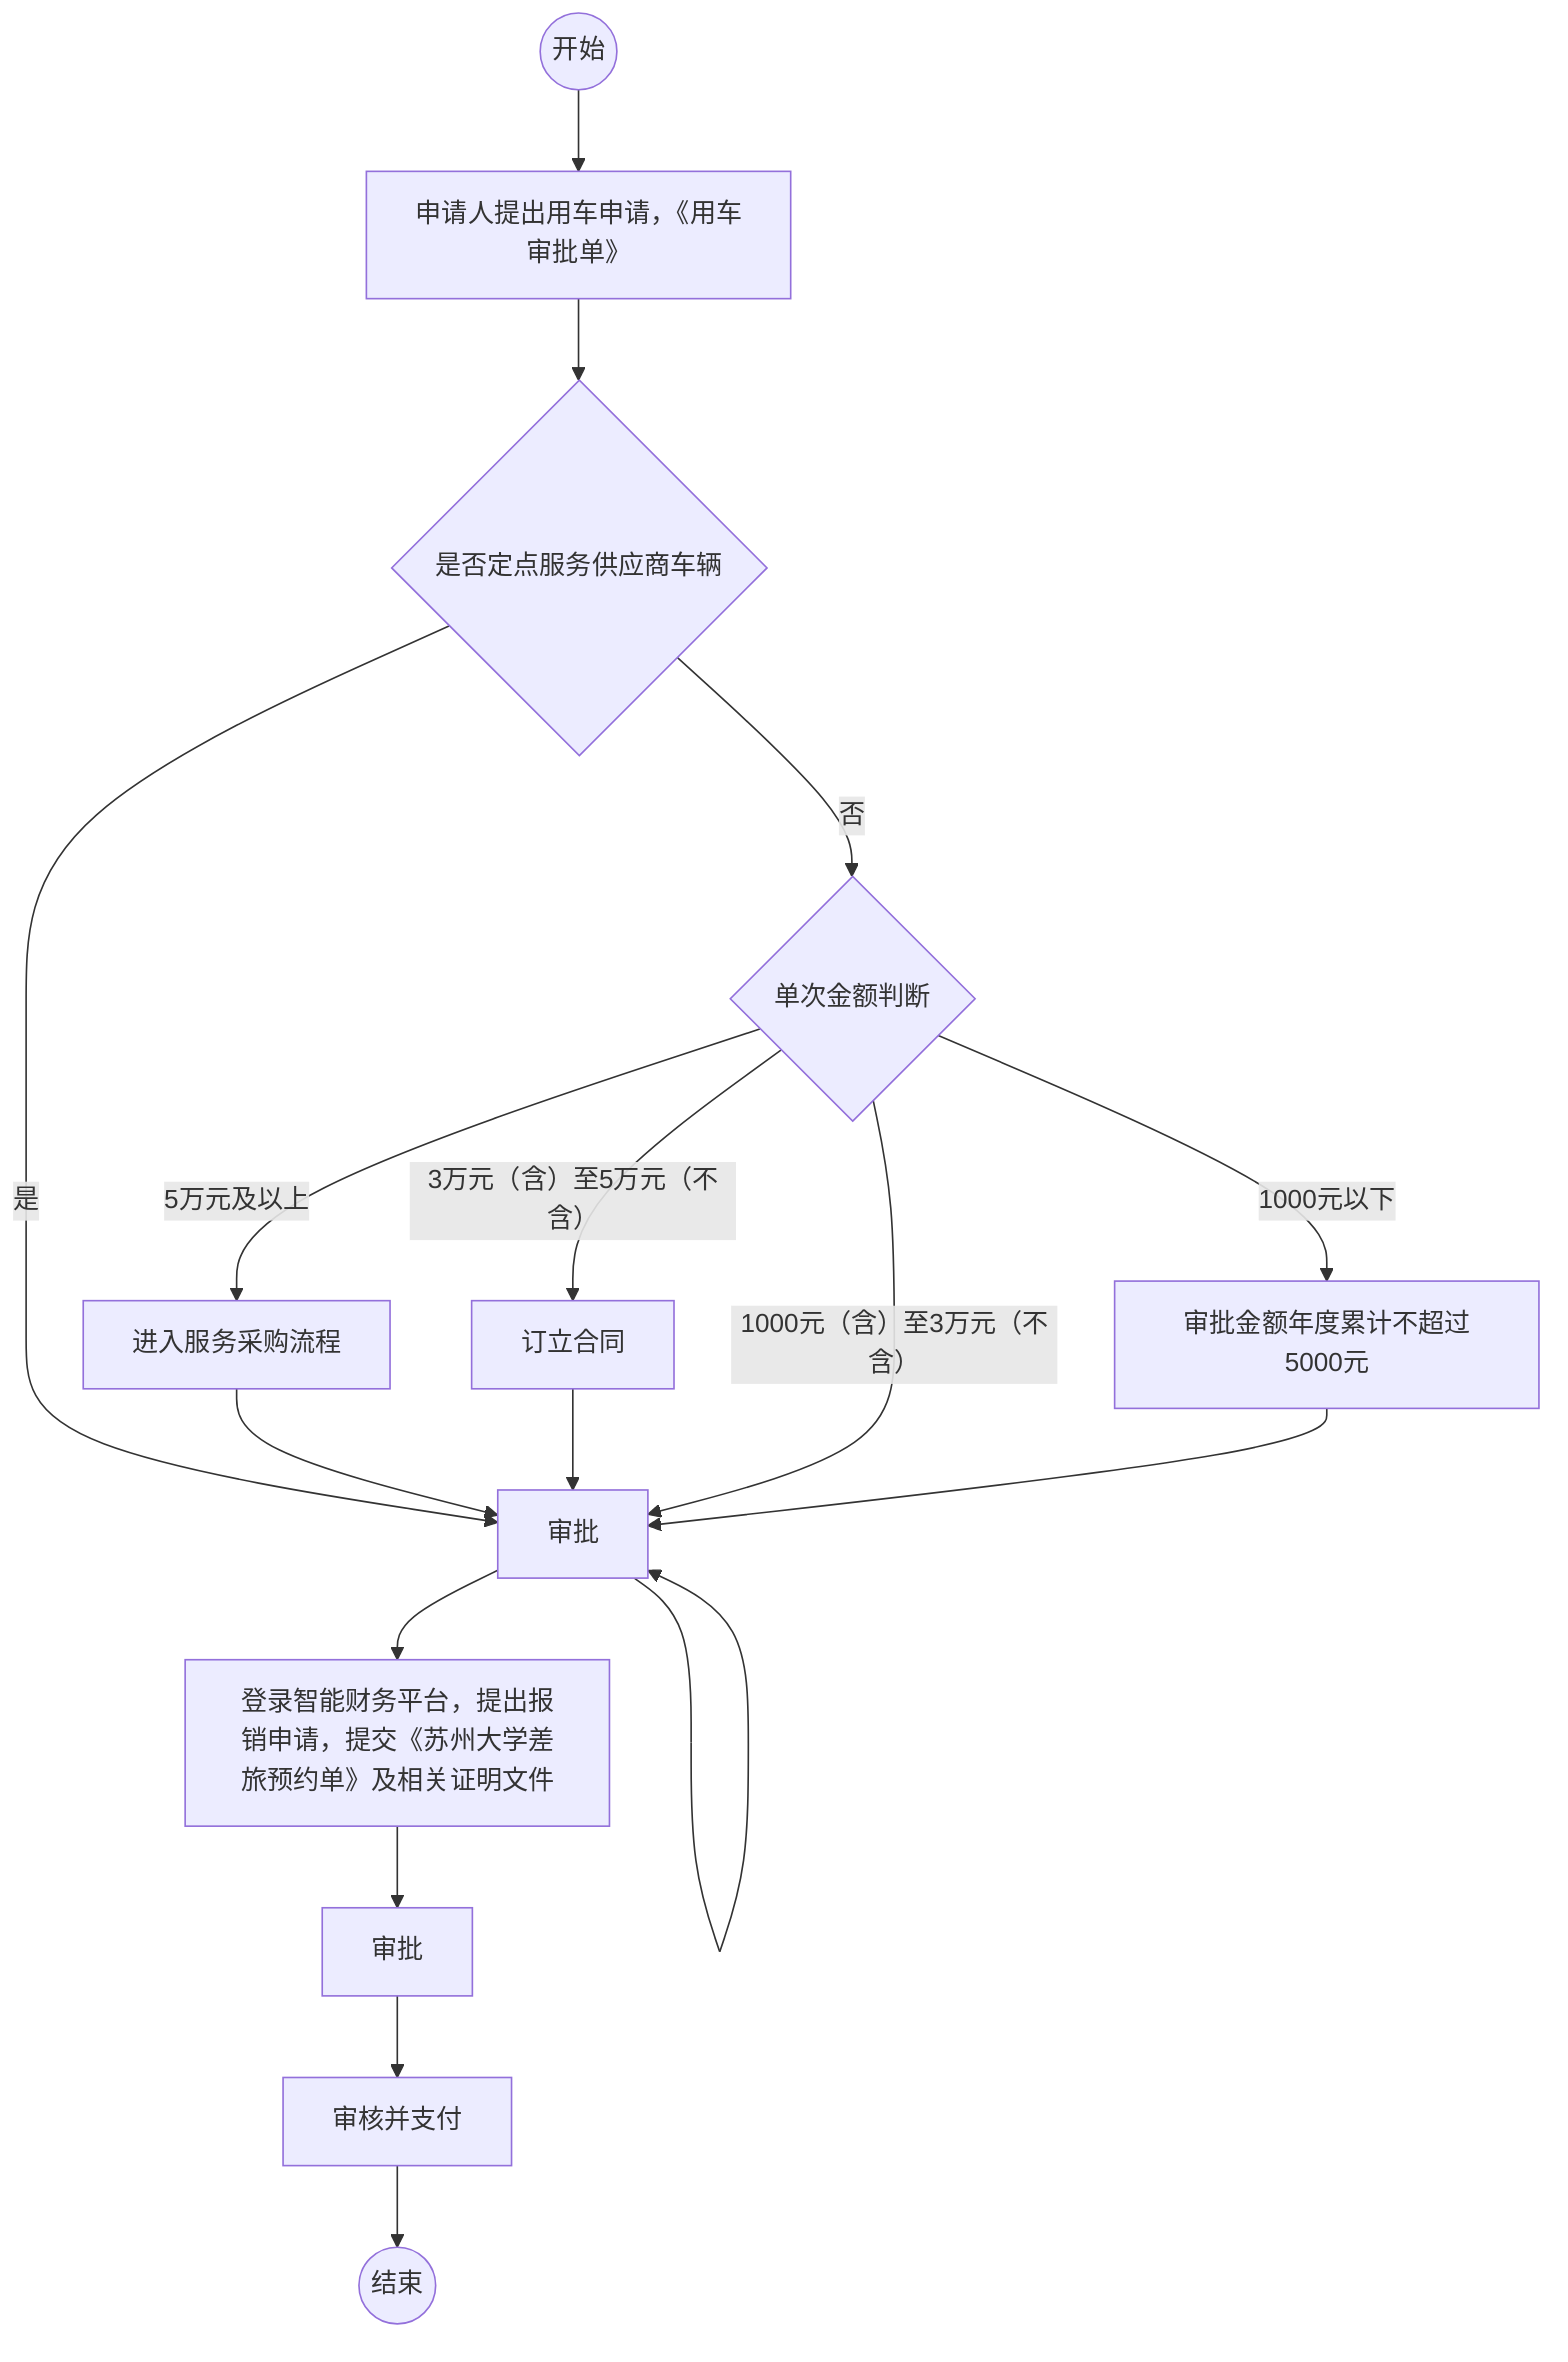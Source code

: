 flowchart TD
    Start((开始))
    End((结束))
    A[申请人提出用车申请，《用车审批单》]
    B{是否定点服务供应商车辆}
    C[审批]
    D{单次金额判断}
    E[进入服务采购流程]
    F[订立合同]
    G[审批金额年度累计不超过5000元]
    H[登录智能财务平台，提出报销申请，提交《苏州大学差旅预约单》及相关证明文件]
    I[审批]
    J[审核并支付]

    Start --> A
    A --> B
    B -- 是 --> C
    B -- 否 --> D
    D -- 5万元及以上 --> E --> C --> C
    D -- 3万元（含）至5万元（不含） --> F --> C --> C
    D -- 1000元（含）至3万元（不含） --> C --> C
    D -- 1000元以下 --> G --> C
    C --> H
    H --> I
    I --> J
    J --> End